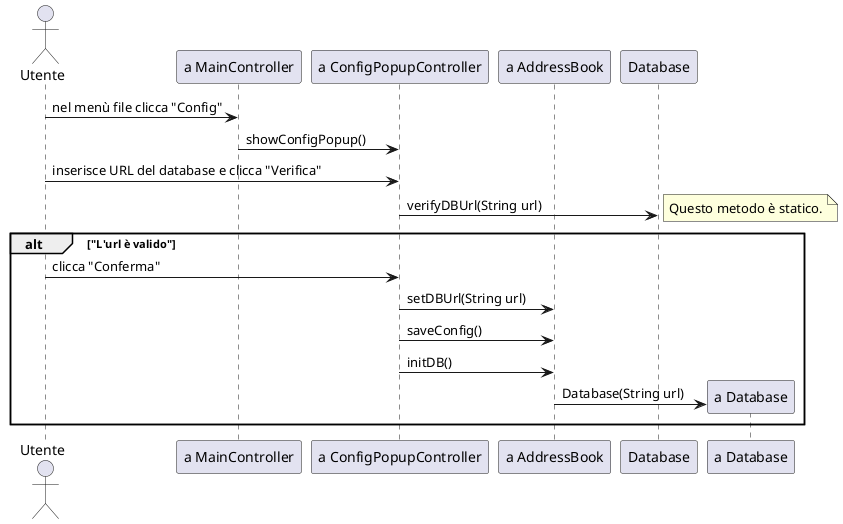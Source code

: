 @startuml Aggiunta Database
actor Utente as u
participant "a MainController" as mc
participant "a ConfigPopupController" as cpc
participant "a AddressBook" as ab
participant "Database" as sd
participant "a Database" as d

u -> mc : nel menù file clicca "Config"
mc -> cpc : showConfigPopup()
u -> cpc : inserisce URL del database e clicca "Verifica"
cpc -> sd : verifyDBUrl(String url)
note right
    Questo metodo è statico.
end note
alt "L'url è valido"
    u -> cpc : clicca "Conferma"
    cpc -> ab : setDBUrl(String url)
    cpc -> ab : saveConfig()
    cpc -> ab : initDB()
    ab -> d ** : Database(String url)
end
@enduml